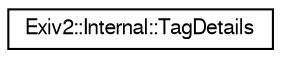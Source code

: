 digraph "Graphical Class Hierarchy"
{
  edge [fontname="FreeSans",fontsize="10",labelfontname="FreeSans",labelfontsize="10"];
  node [fontname="FreeSans",fontsize="10",shape=record];
  rankdir="LR";
  Node1 [label="Exiv2::Internal::TagDetails",height=0.2,width=0.4,color="black", fillcolor="white", style="filled",URL="$structExiv2_1_1Internal_1_1TagDetails.html",tooltip="Helper structure for lookup tables for translations of numeric tag values to human readable labels..."];
}
